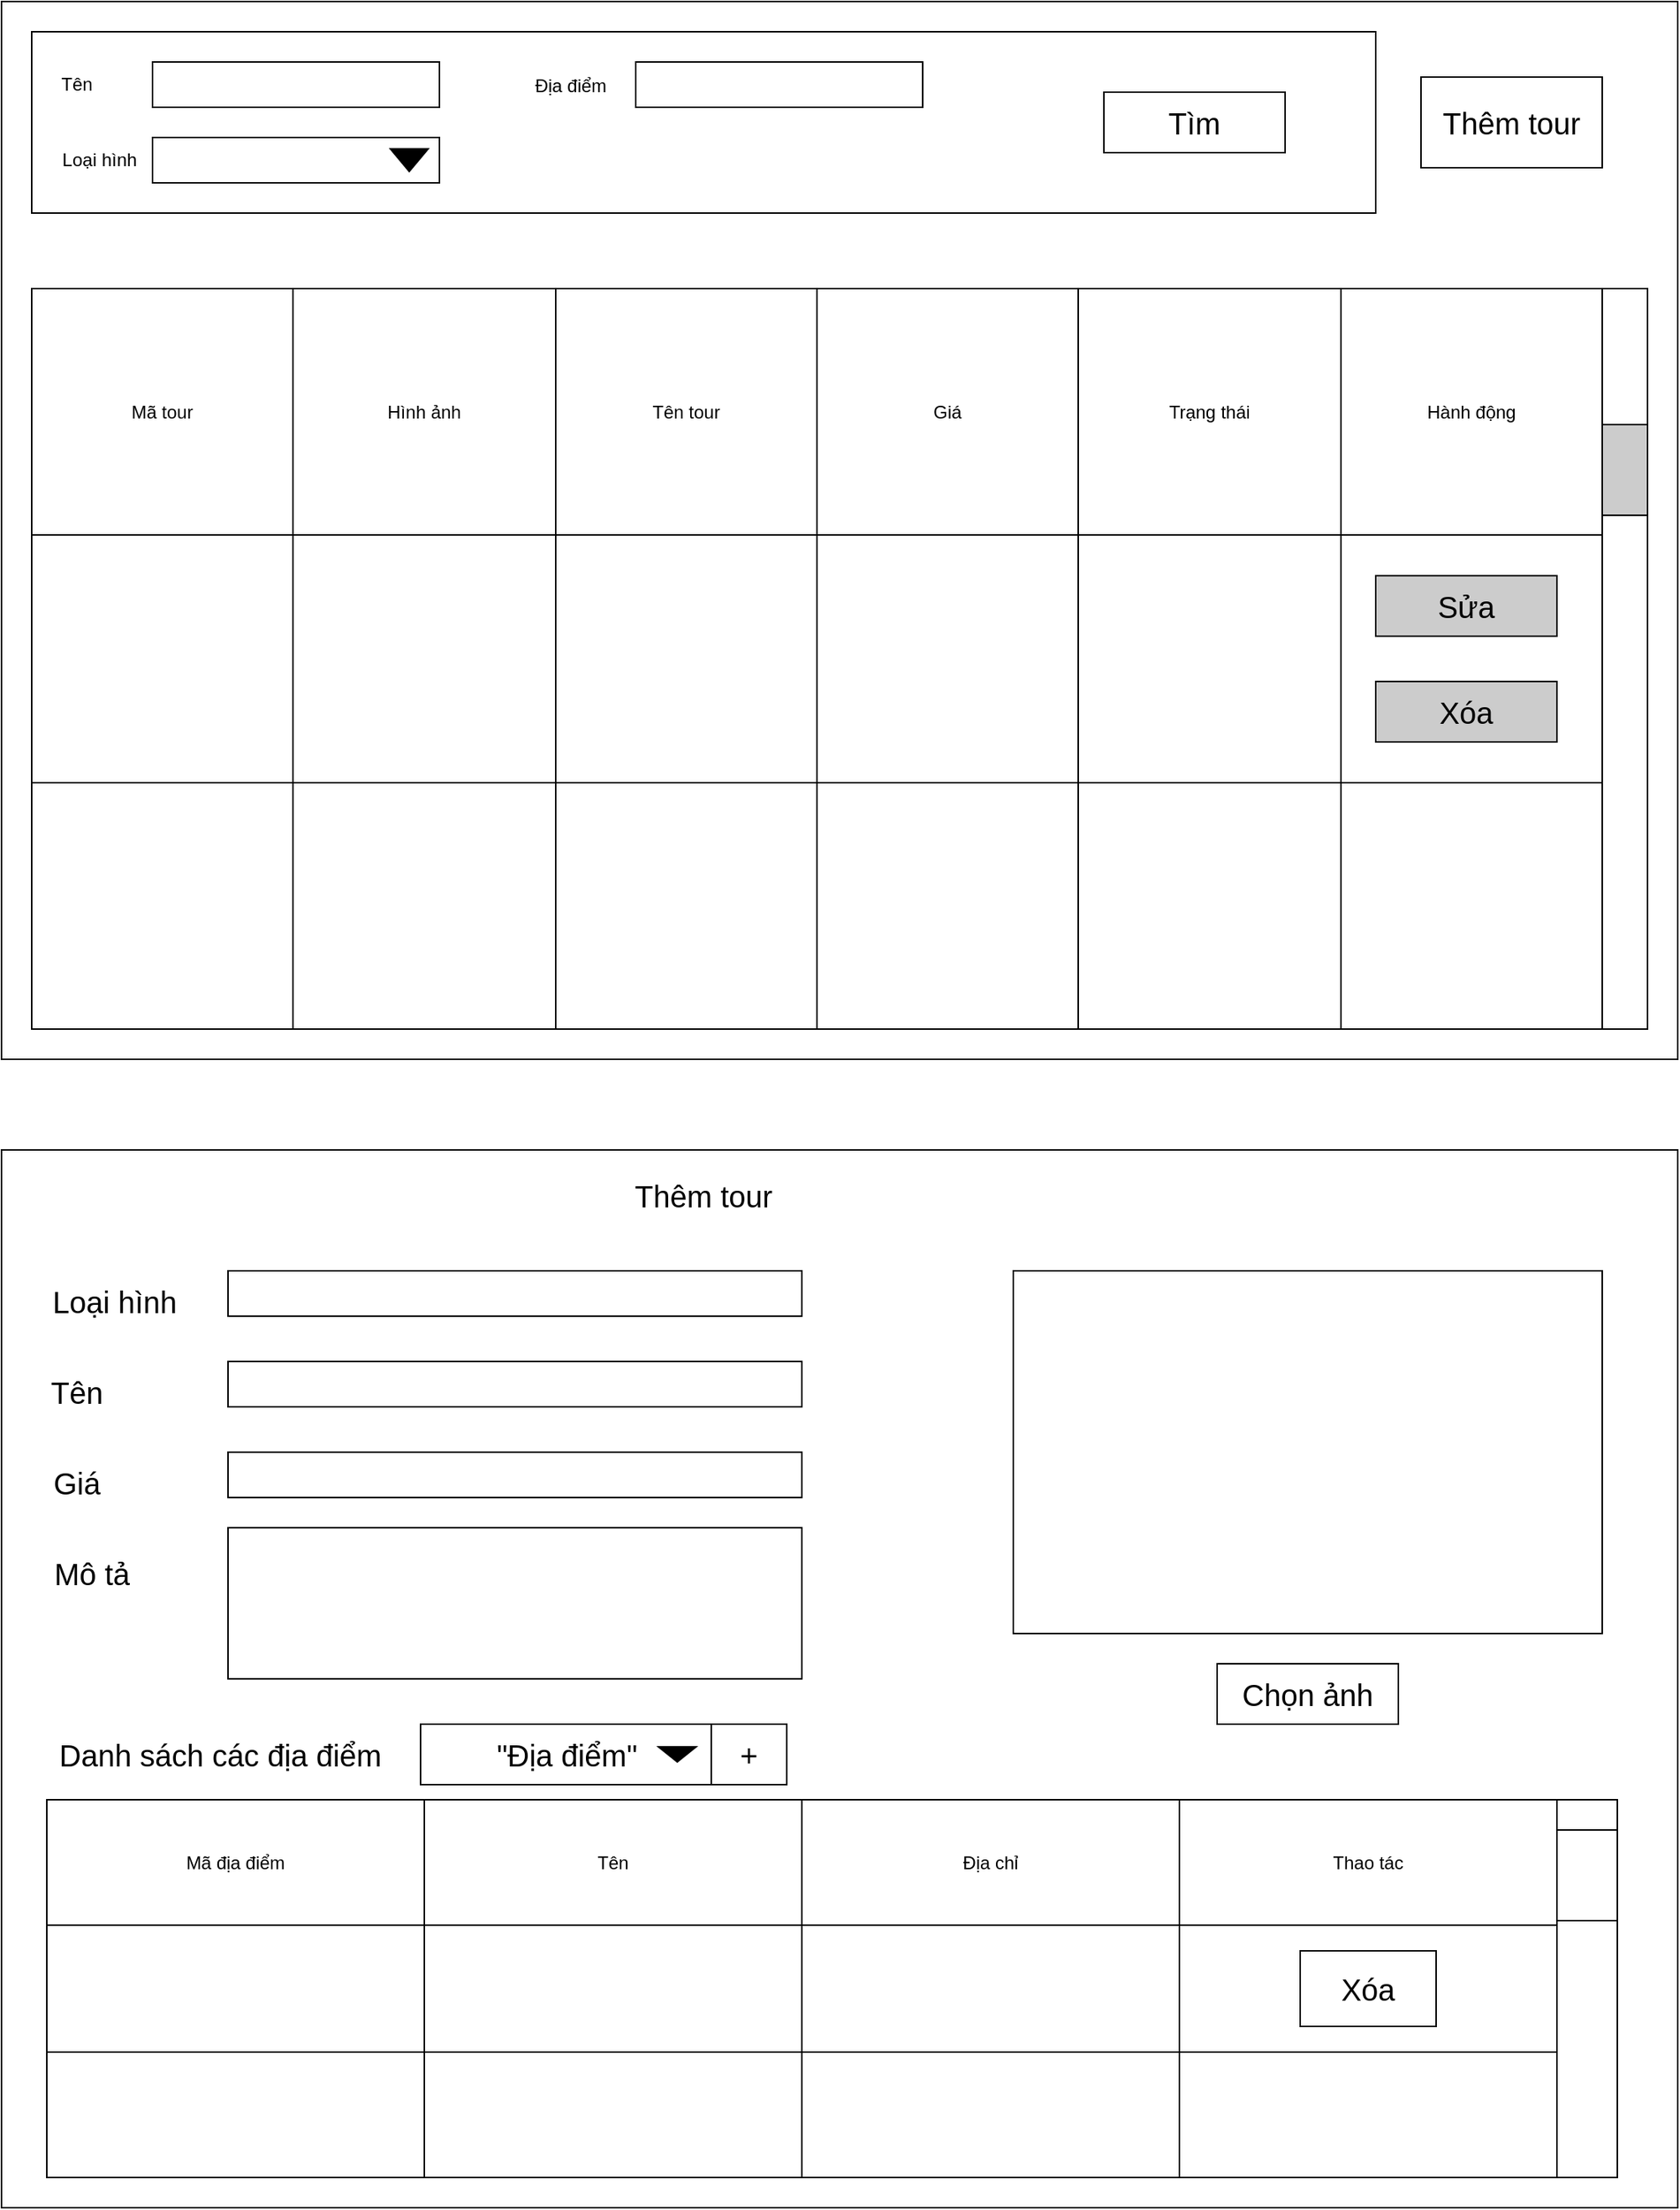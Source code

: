 <mxfile version="14.2.9" type="device"><diagram id="DOpTEOtOelJSEaHlIYgo" name="Page-1"><mxGraphModel dx="1483" dy="783" grid="1" gridSize="10" guides="1" tooltips="1" connect="1" arrows="1" fold="1" page="1" pageScale="1" pageWidth="827" pageHeight="1169" math="0" shadow="0"><root><mxCell id="0"/><mxCell id="1" parent="0"/><mxCell id="uuPTr7jZzlFWqeTzaaHt-1" value="" style="rounded=0;whiteSpace=wrap;html=1;" vertex="1" parent="1"><mxGeometry x="40" y="40" width="1110" height="700" as="geometry"/></mxCell><mxCell id="uuPTr7jZzlFWqeTzaaHt-2" value="" style="rounded=0;whiteSpace=wrap;html=1;" vertex="1" parent="1"><mxGeometry x="60" y="60" width="890" height="120" as="geometry"/></mxCell><mxCell id="uuPTr7jZzlFWqeTzaaHt-3" value="" style="rounded=0;whiteSpace=wrap;html=1;" vertex="1" parent="1"><mxGeometry x="140" y="80" width="190" height="30" as="geometry"/></mxCell><mxCell id="uuPTr7jZzlFWqeTzaaHt-4" value="Tên" style="text;html=1;strokeColor=none;fillColor=none;align=center;verticalAlign=middle;whiteSpace=wrap;rounded=0;" vertex="1" parent="1"><mxGeometry x="70" y="85" width="40" height="20" as="geometry"/></mxCell><mxCell id="uuPTr7jZzlFWqeTzaaHt-5" value="" style="rounded=0;whiteSpace=wrap;html=1;" vertex="1" parent="1"><mxGeometry x="140" y="130" width="190" height="30" as="geometry"/></mxCell><mxCell id="uuPTr7jZzlFWqeTzaaHt-6" value="Loại hình" style="text;html=1;strokeColor=none;fillColor=none;align=center;verticalAlign=middle;whiteSpace=wrap;rounded=0;" vertex="1" parent="1"><mxGeometry x="60" y="135" width="90" height="20" as="geometry"/></mxCell><mxCell id="uuPTr7jZzlFWqeTzaaHt-7" value="" style="triangle;whiteSpace=wrap;html=1;rotation=90;fillColor=#000000;" vertex="1" parent="1"><mxGeometry x="302.5" y="132.5" width="15" height="25" as="geometry"/></mxCell><mxCell id="uuPTr7jZzlFWqeTzaaHt-8" value="Địa điểm" style="text;html=1;strokeColor=none;fillColor=none;align=center;verticalAlign=middle;whiteSpace=wrap;rounded=0;" vertex="1" parent="1"><mxGeometry x="367" y="83" width="100" height="25" as="geometry"/></mxCell><mxCell id="uuPTr7jZzlFWqeTzaaHt-10" value="" style="rounded=0;whiteSpace=wrap;html=1;" vertex="1" parent="1"><mxGeometry x="460" y="80" width="190" height="30" as="geometry"/></mxCell><mxCell id="uuPTr7jZzlFWqeTzaaHt-11" value="Tìm" style="rounded=0;whiteSpace=wrap;html=1;fillColor=#FFFFFF;fontSize=20;" vertex="1" parent="1"><mxGeometry x="770" y="100" width="120" height="40" as="geometry"/></mxCell><mxCell id="uuPTr7jZzlFWqeTzaaHt-12" value="Thêm tour" style="rounded=0;whiteSpace=wrap;html=1;fillColor=#FFFFFF;fontSize=20;" vertex="1" parent="1"><mxGeometry x="980" y="90" width="120" height="60" as="geometry"/></mxCell><mxCell id="uuPTr7jZzlFWqeTzaaHt-13" value="" style="shape=table;html=1;whiteSpace=wrap;startSize=0;container=1;collapsible=0;childLayout=tableLayout;fillColor=#FFFFFF;fontSize=20;" vertex="1" parent="1"><mxGeometry x="60" y="230" width="1040" height="490" as="geometry"/></mxCell><mxCell id="uuPTr7jZzlFWqeTzaaHt-14" value="" style="shape=partialRectangle;html=1;whiteSpace=wrap;collapsible=0;dropTarget=0;pointerEvents=0;fillColor=none;top=0;left=0;bottom=0;right=0;points=[[0,0.5],[1,0.5]];portConstraint=eastwest;" vertex="1" parent="uuPTr7jZzlFWqeTzaaHt-13"><mxGeometry width="1040" height="163" as="geometry"/></mxCell><mxCell id="uuPTr7jZzlFWqeTzaaHt-15" value="Mã tour" style="shape=partialRectangle;html=1;whiteSpace=wrap;connectable=0;fillColor=none;top=0;left=0;bottom=0;right=0;overflow=hidden;" vertex="1" parent="uuPTr7jZzlFWqeTzaaHt-14"><mxGeometry width="173" height="163" as="geometry"/></mxCell><mxCell id="uuPTr7jZzlFWqeTzaaHt-26" value="Hình ảnh" style="shape=partialRectangle;html=1;whiteSpace=wrap;connectable=0;fillColor=none;top=0;left=0;bottom=0;right=0;overflow=hidden;" vertex="1" parent="uuPTr7jZzlFWqeTzaaHt-14"><mxGeometry x="173" width="174" height="163" as="geometry"/></mxCell><mxCell id="uuPTr7jZzlFWqeTzaaHt-16" value="Tên tour" style="shape=partialRectangle;html=1;whiteSpace=wrap;connectable=0;fillColor=none;top=0;left=0;bottom=0;right=0;overflow=hidden;" vertex="1" parent="uuPTr7jZzlFWqeTzaaHt-14"><mxGeometry x="347" width="173" height="163" as="geometry"/></mxCell><mxCell id="uuPTr7jZzlFWqeTzaaHt-17" value="Giá" style="shape=partialRectangle;html=1;whiteSpace=wrap;connectable=0;fillColor=none;top=0;left=0;bottom=0;right=0;overflow=hidden;" vertex="1" parent="uuPTr7jZzlFWqeTzaaHt-14"><mxGeometry x="520" width="173" height="163" as="geometry"/></mxCell><mxCell id="uuPTr7jZzlFWqeTzaaHt-29" value="Trạng thái" style="shape=partialRectangle;html=1;whiteSpace=wrap;connectable=0;fillColor=none;top=0;left=0;bottom=0;right=0;overflow=hidden;" vertex="1" parent="uuPTr7jZzlFWqeTzaaHt-14"><mxGeometry x="693" width="174" height="163" as="geometry"/></mxCell><mxCell id="uuPTr7jZzlFWqeTzaaHt-34" value="Hành động" style="shape=partialRectangle;html=1;whiteSpace=wrap;connectable=0;fillColor=none;top=0;left=0;bottom=0;right=0;overflow=hidden;" vertex="1" parent="uuPTr7jZzlFWqeTzaaHt-14"><mxGeometry x="867" width="173" height="163" as="geometry"/></mxCell><mxCell id="uuPTr7jZzlFWqeTzaaHt-18" value="" style="shape=partialRectangle;html=1;whiteSpace=wrap;collapsible=0;dropTarget=0;pointerEvents=0;fillColor=none;top=0;left=0;bottom=0;right=0;points=[[0,0.5],[1,0.5]];portConstraint=eastwest;" vertex="1" parent="uuPTr7jZzlFWqeTzaaHt-13"><mxGeometry y="163" width="1040" height="164" as="geometry"/></mxCell><mxCell id="uuPTr7jZzlFWqeTzaaHt-19" value="" style="shape=partialRectangle;html=1;whiteSpace=wrap;connectable=0;fillColor=none;top=0;left=0;bottom=0;right=0;overflow=hidden;" vertex="1" parent="uuPTr7jZzlFWqeTzaaHt-18"><mxGeometry width="173" height="164" as="geometry"/></mxCell><mxCell id="uuPTr7jZzlFWqeTzaaHt-27" style="shape=partialRectangle;html=1;whiteSpace=wrap;connectable=0;fillColor=none;top=0;left=0;bottom=0;right=0;overflow=hidden;" vertex="1" parent="uuPTr7jZzlFWqeTzaaHt-18"><mxGeometry x="173" width="174" height="164" as="geometry"/></mxCell><mxCell id="uuPTr7jZzlFWqeTzaaHt-20" value="" style="shape=partialRectangle;html=1;whiteSpace=wrap;connectable=0;fillColor=none;top=0;left=0;bottom=0;right=0;overflow=hidden;" vertex="1" parent="uuPTr7jZzlFWqeTzaaHt-18"><mxGeometry x="347" width="173" height="164" as="geometry"/></mxCell><mxCell id="uuPTr7jZzlFWqeTzaaHt-21" value="" style="shape=partialRectangle;html=1;whiteSpace=wrap;connectable=0;fillColor=none;top=0;left=0;bottom=0;right=0;overflow=hidden;" vertex="1" parent="uuPTr7jZzlFWqeTzaaHt-18"><mxGeometry x="520" width="173" height="164" as="geometry"/></mxCell><mxCell id="uuPTr7jZzlFWqeTzaaHt-30" style="shape=partialRectangle;html=1;whiteSpace=wrap;connectable=0;fillColor=none;top=0;left=0;bottom=0;right=0;overflow=hidden;" vertex="1" parent="uuPTr7jZzlFWqeTzaaHt-18"><mxGeometry x="693" width="174" height="164" as="geometry"/></mxCell><mxCell id="uuPTr7jZzlFWqeTzaaHt-35" style="shape=partialRectangle;html=1;whiteSpace=wrap;connectable=0;fillColor=none;top=0;left=0;bottom=0;right=0;overflow=hidden;" vertex="1" parent="uuPTr7jZzlFWqeTzaaHt-18"><mxGeometry x="867" width="173" height="164" as="geometry"/></mxCell><mxCell id="uuPTr7jZzlFWqeTzaaHt-22" value="" style="shape=partialRectangle;html=1;whiteSpace=wrap;collapsible=0;dropTarget=0;pointerEvents=0;fillColor=none;top=0;left=0;bottom=0;right=0;points=[[0,0.5],[1,0.5]];portConstraint=eastwest;" vertex="1" parent="uuPTr7jZzlFWqeTzaaHt-13"><mxGeometry y="327" width="1040" height="163" as="geometry"/></mxCell><mxCell id="uuPTr7jZzlFWqeTzaaHt-23" value="" style="shape=partialRectangle;html=1;whiteSpace=wrap;connectable=0;fillColor=none;top=0;left=0;bottom=0;right=0;overflow=hidden;" vertex="1" parent="uuPTr7jZzlFWqeTzaaHt-22"><mxGeometry width="173" height="163" as="geometry"/></mxCell><mxCell id="uuPTr7jZzlFWqeTzaaHt-28" style="shape=partialRectangle;html=1;whiteSpace=wrap;connectable=0;fillColor=none;top=0;left=0;bottom=0;right=0;overflow=hidden;" vertex="1" parent="uuPTr7jZzlFWqeTzaaHt-22"><mxGeometry x="173" width="174" height="163" as="geometry"/></mxCell><mxCell id="uuPTr7jZzlFWqeTzaaHt-24" value="" style="shape=partialRectangle;html=1;whiteSpace=wrap;connectable=0;fillColor=none;top=0;left=0;bottom=0;right=0;overflow=hidden;" vertex="1" parent="uuPTr7jZzlFWqeTzaaHt-22"><mxGeometry x="347" width="173" height="163" as="geometry"/></mxCell><mxCell id="uuPTr7jZzlFWqeTzaaHt-25" value="" style="shape=partialRectangle;html=1;whiteSpace=wrap;connectable=0;fillColor=none;top=0;left=0;bottom=0;right=0;overflow=hidden;" vertex="1" parent="uuPTr7jZzlFWqeTzaaHt-22"><mxGeometry x="520" width="173" height="163" as="geometry"/></mxCell><mxCell id="uuPTr7jZzlFWqeTzaaHt-31" style="shape=partialRectangle;html=1;whiteSpace=wrap;connectable=0;fillColor=none;top=0;left=0;bottom=0;right=0;overflow=hidden;" vertex="1" parent="uuPTr7jZzlFWqeTzaaHt-22"><mxGeometry x="693" width="174" height="163" as="geometry"/></mxCell><mxCell id="uuPTr7jZzlFWqeTzaaHt-36" style="shape=partialRectangle;html=1;whiteSpace=wrap;connectable=0;fillColor=none;top=0;left=0;bottom=0;right=0;overflow=hidden;" vertex="1" parent="uuPTr7jZzlFWqeTzaaHt-22"><mxGeometry x="867" width="173" height="163" as="geometry"/></mxCell><mxCell id="uuPTr7jZzlFWqeTzaaHt-32" value="" style="rounded=0;whiteSpace=wrap;html=1;fillColor=#FFFFFF;fontSize=20;" vertex="1" parent="1"><mxGeometry x="1100" y="230" width="30" height="490" as="geometry"/></mxCell><mxCell id="uuPTr7jZzlFWqeTzaaHt-33" value="" style="rounded=0;whiteSpace=wrap;html=1;fontSize=20;fillColor=#CCCCCC;" vertex="1" parent="1"><mxGeometry x="1100" y="320" width="30" height="60" as="geometry"/></mxCell><mxCell id="uuPTr7jZzlFWqeTzaaHt-37" value="Sửa" style="rounded=0;whiteSpace=wrap;html=1;fillColor=#CCCCCC;fontSize=20;" vertex="1" parent="1"><mxGeometry x="950" y="420" width="120" height="40" as="geometry"/></mxCell><mxCell id="uuPTr7jZzlFWqeTzaaHt-38" value="Xóa" style="rounded=0;whiteSpace=wrap;html=1;fillColor=#CCCCCC;fontSize=20;" vertex="1" parent="1"><mxGeometry x="950" y="490" width="120" height="40" as="geometry"/></mxCell><mxCell id="uuPTr7jZzlFWqeTzaaHt-41" value="" style="rounded=0;whiteSpace=wrap;html=1;" vertex="1" parent="1"><mxGeometry x="40" y="800" width="1110" height="700" as="geometry"/></mxCell><mxCell id="uuPTr7jZzlFWqeTzaaHt-43" value="Thêm tour" style="text;html=1;strokeColor=none;fillColor=none;align=center;verticalAlign=middle;whiteSpace=wrap;rounded=0;fontSize=20;" vertex="1" parent="1"><mxGeometry x="420" y="820" width="170" height="20" as="geometry"/></mxCell><mxCell id="uuPTr7jZzlFWqeTzaaHt-44" value="" style="rounded=0;whiteSpace=wrap;html=1;fontSize=20;fillColor=#FFFFFF;" vertex="1" parent="1"><mxGeometry x="190" y="880" width="380" height="30" as="geometry"/></mxCell><mxCell id="uuPTr7jZzlFWqeTzaaHt-45" value="Loại hình" style="text;html=1;strokeColor=none;fillColor=none;align=center;verticalAlign=middle;whiteSpace=wrap;rounded=0;fontSize=20;" vertex="1" parent="1"><mxGeometry x="60" y="890" width="110" height="20" as="geometry"/></mxCell><mxCell id="uuPTr7jZzlFWqeTzaaHt-46" value="Tên" style="text;html=1;strokeColor=none;fillColor=none;align=center;verticalAlign=middle;whiteSpace=wrap;rounded=0;fontSize=20;" vertex="1" parent="1"><mxGeometry x="70" y="950" width="40" height="20" as="geometry"/></mxCell><mxCell id="uuPTr7jZzlFWqeTzaaHt-47" value="" style="rounded=0;whiteSpace=wrap;html=1;fillColor=#FFFFFF;fontSize=20;" vertex="1" parent="1"><mxGeometry x="190" y="940" width="380" height="30" as="geometry"/></mxCell><mxCell id="uuPTr7jZzlFWqeTzaaHt-48" value="Giá" style="text;html=1;strokeColor=none;fillColor=none;align=center;verticalAlign=middle;whiteSpace=wrap;rounded=0;fontSize=20;" vertex="1" parent="1"><mxGeometry x="70" y="1010" width="40" height="20" as="geometry"/></mxCell><mxCell id="uuPTr7jZzlFWqeTzaaHt-49" value="" style="rounded=0;whiteSpace=wrap;html=1;fillColor=#FFFFFF;fontSize=20;" vertex="1" parent="1"><mxGeometry x="190" y="1000" width="380" height="30" as="geometry"/></mxCell><mxCell id="uuPTr7jZzlFWqeTzaaHt-51" value="Mô tả" style="text;html=1;strokeColor=none;fillColor=none;align=center;verticalAlign=middle;whiteSpace=wrap;rounded=0;fontSize=20;" vertex="1" parent="1"><mxGeometry x="55" y="1070" width="90" height="20" as="geometry"/></mxCell><mxCell id="uuPTr7jZzlFWqeTzaaHt-52" value="" style="rounded=0;whiteSpace=wrap;html=1;fillColor=#FFFFFF;fontSize=20;" vertex="1" parent="1"><mxGeometry x="190" y="1050" width="380" height="100" as="geometry"/></mxCell><mxCell id="uuPTr7jZzlFWqeTzaaHt-53" value="Danh sách các địa điểm" style="text;html=1;strokeColor=none;fillColor=none;align=center;verticalAlign=middle;whiteSpace=wrap;rounded=0;fontSize=20;" vertex="1" parent="1"><mxGeometry x="40" y="1190" width="290" height="20" as="geometry"/></mxCell><mxCell id="uuPTr7jZzlFWqeTzaaHt-55" value="" style="shape=table;html=1;whiteSpace=wrap;startSize=0;container=1;collapsible=0;childLayout=tableLayout;fillColor=#FFFFFF;fontSize=20;" vertex="1" parent="1"><mxGeometry x="70" y="1230" width="1000" height="250" as="geometry"/></mxCell><mxCell id="uuPTr7jZzlFWqeTzaaHt-56" value="" style="shape=partialRectangle;html=1;whiteSpace=wrap;collapsible=0;dropTarget=0;pointerEvents=0;fillColor=none;top=0;left=0;bottom=0;right=0;points=[[0,0.5],[1,0.5]];portConstraint=eastwest;" vertex="1" parent="uuPTr7jZzlFWqeTzaaHt-55"><mxGeometry width="1000" height="83" as="geometry"/></mxCell><mxCell id="uuPTr7jZzlFWqeTzaaHt-57" value="Mã địa điểm" style="shape=partialRectangle;html=1;whiteSpace=wrap;connectable=0;fillColor=none;top=0;left=0;bottom=0;right=0;overflow=hidden;" vertex="1" parent="uuPTr7jZzlFWqeTzaaHt-56"><mxGeometry width="250" height="83" as="geometry"/></mxCell><mxCell id="uuPTr7jZzlFWqeTzaaHt-58" value="Tên" style="shape=partialRectangle;html=1;whiteSpace=wrap;connectable=0;fillColor=none;top=0;left=0;bottom=0;right=0;overflow=hidden;" vertex="1" parent="uuPTr7jZzlFWqeTzaaHt-56"><mxGeometry x="250" width="250" height="83" as="geometry"/></mxCell><mxCell id="uuPTr7jZzlFWqeTzaaHt-59" value="Địa chỉ" style="shape=partialRectangle;html=1;whiteSpace=wrap;connectable=0;fillColor=none;top=0;left=0;bottom=0;right=0;overflow=hidden;" vertex="1" parent="uuPTr7jZzlFWqeTzaaHt-56"><mxGeometry x="500" width="250" height="83" as="geometry"/></mxCell><mxCell id="uuPTr7jZzlFWqeTzaaHt-70" value="Thao tác" style="shape=partialRectangle;html=1;whiteSpace=wrap;connectable=0;fillColor=none;top=0;left=0;bottom=0;right=0;overflow=hidden;" vertex="1" parent="uuPTr7jZzlFWqeTzaaHt-56"><mxGeometry x="750" width="250" height="83" as="geometry"/></mxCell><mxCell id="uuPTr7jZzlFWqeTzaaHt-60" value="" style="shape=partialRectangle;html=1;whiteSpace=wrap;collapsible=0;dropTarget=0;pointerEvents=0;fillColor=none;top=0;left=0;bottom=0;right=0;points=[[0,0.5],[1,0.5]];portConstraint=eastwest;" vertex="1" parent="uuPTr7jZzlFWqeTzaaHt-55"><mxGeometry y="83" width="1000" height="84" as="geometry"/></mxCell><mxCell id="uuPTr7jZzlFWqeTzaaHt-61" value="" style="shape=partialRectangle;html=1;whiteSpace=wrap;connectable=0;fillColor=none;top=0;left=0;bottom=0;right=0;overflow=hidden;" vertex="1" parent="uuPTr7jZzlFWqeTzaaHt-60"><mxGeometry width="250" height="84" as="geometry"/></mxCell><mxCell id="uuPTr7jZzlFWqeTzaaHt-62" value="" style="shape=partialRectangle;html=1;whiteSpace=wrap;connectable=0;fillColor=none;top=0;left=0;bottom=0;right=0;overflow=hidden;" vertex="1" parent="uuPTr7jZzlFWqeTzaaHt-60"><mxGeometry x="250" width="250" height="84" as="geometry"/></mxCell><mxCell id="uuPTr7jZzlFWqeTzaaHt-63" value="" style="shape=partialRectangle;html=1;whiteSpace=wrap;connectable=0;fillColor=none;top=0;left=0;bottom=0;right=0;overflow=hidden;" vertex="1" parent="uuPTr7jZzlFWqeTzaaHt-60"><mxGeometry x="500" width="250" height="84" as="geometry"/></mxCell><mxCell id="uuPTr7jZzlFWqeTzaaHt-71" style="shape=partialRectangle;html=1;whiteSpace=wrap;connectable=0;fillColor=none;top=0;left=0;bottom=0;right=0;overflow=hidden;" vertex="1" parent="uuPTr7jZzlFWqeTzaaHt-60"><mxGeometry x="750" width="250" height="84" as="geometry"/></mxCell><mxCell id="uuPTr7jZzlFWqeTzaaHt-64" value="" style="shape=partialRectangle;html=1;whiteSpace=wrap;collapsible=0;dropTarget=0;pointerEvents=0;fillColor=none;top=0;left=0;bottom=0;right=0;points=[[0,0.5],[1,0.5]];portConstraint=eastwest;" vertex="1" parent="uuPTr7jZzlFWqeTzaaHt-55"><mxGeometry y="167" width="1000" height="83" as="geometry"/></mxCell><mxCell id="uuPTr7jZzlFWqeTzaaHt-65" value="" style="shape=partialRectangle;html=1;whiteSpace=wrap;connectable=0;fillColor=none;top=0;left=0;bottom=0;right=0;overflow=hidden;" vertex="1" parent="uuPTr7jZzlFWqeTzaaHt-64"><mxGeometry width="250" height="83" as="geometry"/></mxCell><mxCell id="uuPTr7jZzlFWqeTzaaHt-66" value="" style="shape=partialRectangle;html=1;whiteSpace=wrap;connectable=0;fillColor=none;top=0;left=0;bottom=0;right=0;overflow=hidden;" vertex="1" parent="uuPTr7jZzlFWqeTzaaHt-64"><mxGeometry x="250" width="250" height="83" as="geometry"/></mxCell><mxCell id="uuPTr7jZzlFWqeTzaaHt-67" value="" style="shape=partialRectangle;html=1;whiteSpace=wrap;connectable=0;fillColor=none;top=0;left=0;bottom=0;right=0;overflow=hidden;" vertex="1" parent="uuPTr7jZzlFWqeTzaaHt-64"><mxGeometry x="500" width="250" height="83" as="geometry"/></mxCell><mxCell id="uuPTr7jZzlFWqeTzaaHt-72" style="shape=partialRectangle;html=1;whiteSpace=wrap;connectable=0;fillColor=none;top=0;left=0;bottom=0;right=0;overflow=hidden;" vertex="1" parent="uuPTr7jZzlFWqeTzaaHt-64"><mxGeometry x="750" width="250" height="83" as="geometry"/></mxCell><mxCell id="uuPTr7jZzlFWqeTzaaHt-68" value="" style="rounded=0;whiteSpace=wrap;html=1;fillColor=#FFFFFF;fontSize=20;" vertex="1" parent="1"><mxGeometry x="1070" y="1230" width="40" height="250" as="geometry"/></mxCell><mxCell id="uuPTr7jZzlFWqeTzaaHt-69" value="" style="rounded=0;whiteSpace=wrap;html=1;fillColor=#FFFFFF;fontSize=20;" vertex="1" parent="1"><mxGeometry x="1070" y="1250" width="40" height="60" as="geometry"/></mxCell><mxCell id="uuPTr7jZzlFWqeTzaaHt-73" value="Xóa" style="rounded=0;whiteSpace=wrap;html=1;fillColor=#FFFFFF;fontSize=20;" vertex="1" parent="1"><mxGeometry x="900" y="1330" width="90" height="50" as="geometry"/></mxCell><mxCell id="uuPTr7jZzlFWqeTzaaHt-74" value="+" style="rounded=0;whiteSpace=wrap;html=1;fillColor=#FFFFFF;fontSize=20;" vertex="1" parent="1"><mxGeometry x="510" y="1180" width="50" height="40" as="geometry"/></mxCell><mxCell id="uuPTr7jZzlFWqeTzaaHt-78" value="Chọn ảnh" style="rounded=0;whiteSpace=wrap;html=1;fillColor=#FFFFFF;fontSize=20;" vertex="1" parent="1"><mxGeometry x="845" y="1140" width="120" height="40" as="geometry"/></mxCell><mxCell id="uuPTr7jZzlFWqeTzaaHt-75" value="" style="rounded=0;whiteSpace=wrap;html=1;fillColor=#FFFFFF;fontSize=20;" vertex="1" parent="1"><mxGeometry x="710" y="880" width="390" height="240" as="geometry"/></mxCell><mxCell id="uuPTr7jZzlFWqeTzaaHt-80" value="&quot;Địa điểm&quot;" style="rounded=0;whiteSpace=wrap;html=1;fillColor=none;fontSize=20;" vertex="1" parent="1"><mxGeometry x="317.5" y="1180" width="192.5" height="40" as="geometry"/></mxCell><mxCell id="uuPTr7jZzlFWqeTzaaHt-81" value="" style="triangle;whiteSpace=wrap;html=1;fontSize=20;rotation=90;fillColor=#000000;" vertex="1" parent="1"><mxGeometry x="482.5" y="1187.5" width="10" height="25" as="geometry"/></mxCell></root></mxGraphModel></diagram></mxfile>